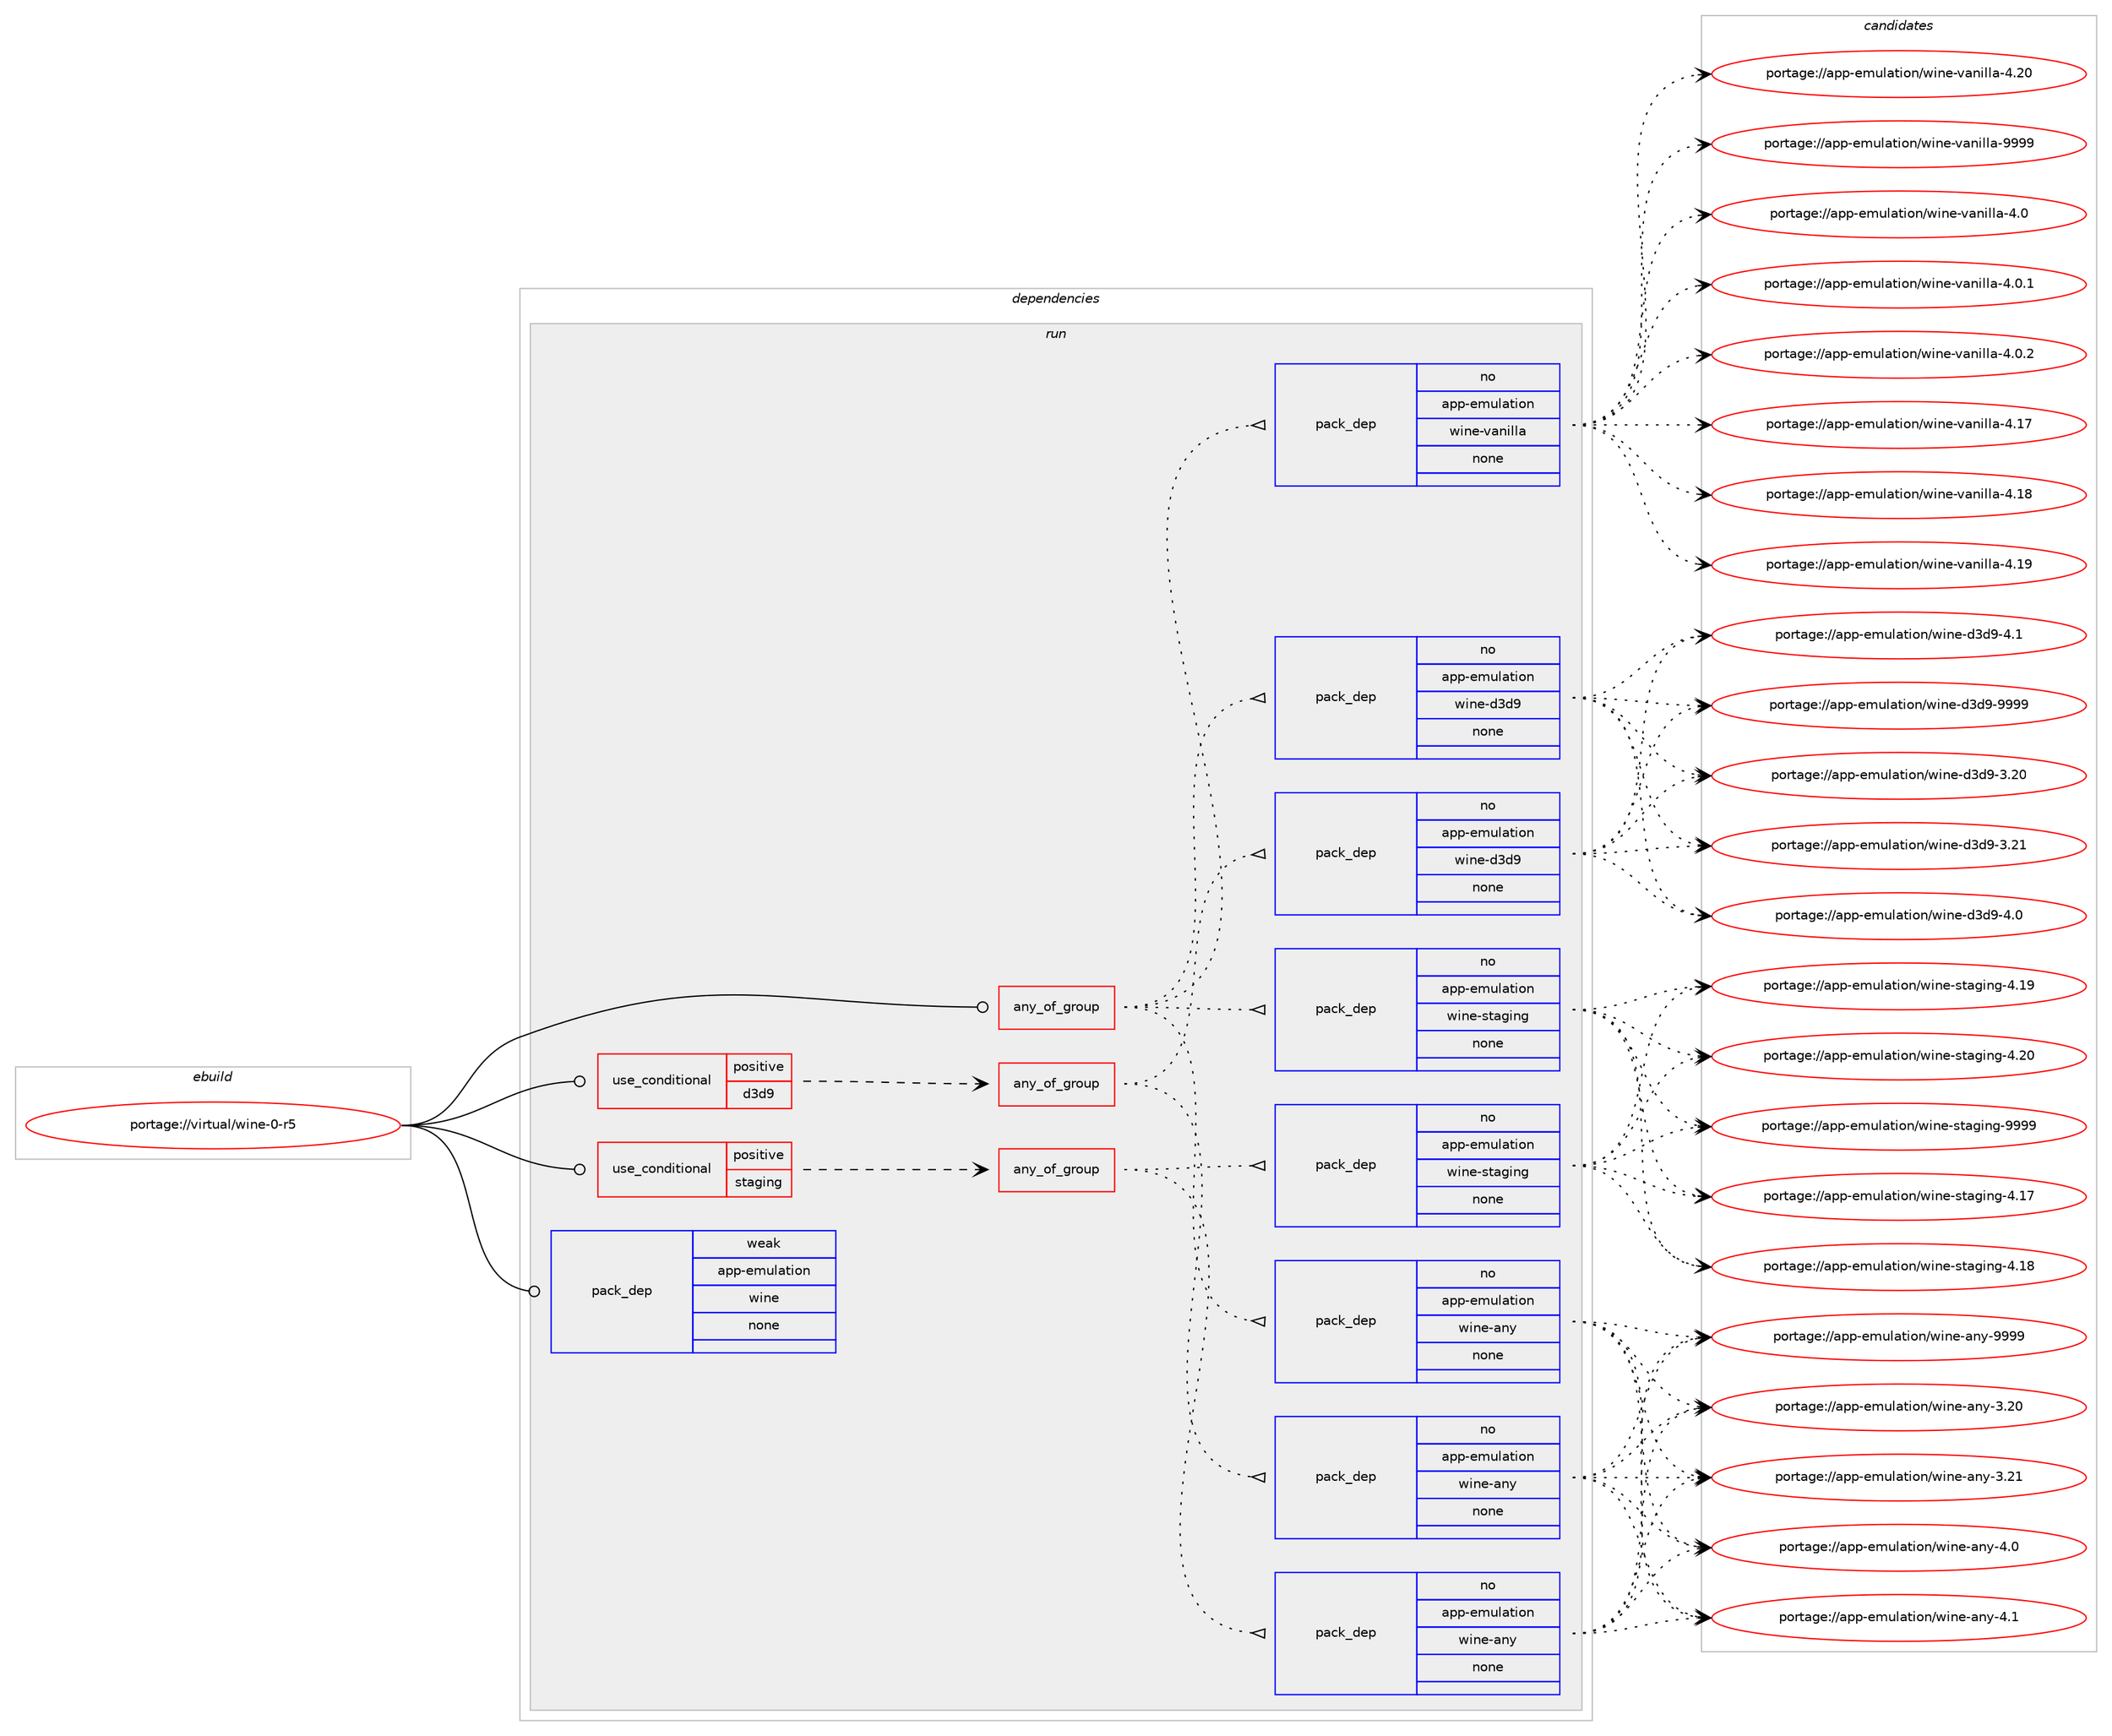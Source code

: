 digraph prolog {

# *************
# Graph options
# *************

newrank=true;
concentrate=true;
compound=true;
graph [rankdir=LR,fontname=Helvetica,fontsize=10,ranksep=1.5];#, ranksep=2.5, nodesep=0.2];
edge  [arrowhead=vee];
node  [fontname=Helvetica,fontsize=10];

# **********
# The ebuild
# **********

subgraph cluster_leftcol {
color=gray;
rank=same;
label=<<i>ebuild</i>>;
id [label="portage://virtual/wine-0-r5", color=red, width=4, href="../virtual/wine-0-r5.svg"];
}

# ****************
# The dependencies
# ****************

subgraph cluster_midcol {
color=gray;
label=<<i>dependencies</i>>;
subgraph cluster_compile {
fillcolor="#eeeeee";
style=filled;
label=<<i>compile</i>>;
}
subgraph cluster_compileandrun {
fillcolor="#eeeeee";
style=filled;
label=<<i>compile and run</i>>;
}
subgraph cluster_run {
fillcolor="#eeeeee";
style=filled;
label=<<i>run</i>>;
subgraph any7432 {
dependency436114 [label=<<TABLE BORDER="0" CELLBORDER="1" CELLSPACING="0" CELLPADDING="4"><TR><TD CELLPADDING="10">any_of_group</TD></TR></TABLE>>, shape=none, color=red];subgraph pack323296 {
dependency436115 [label=<<TABLE BORDER="0" CELLBORDER="1" CELLSPACING="0" CELLPADDING="4" WIDTH="220"><TR><TD ROWSPAN="6" CELLPADDING="30">pack_dep</TD></TR><TR><TD WIDTH="110">no</TD></TR><TR><TD>app-emulation</TD></TR><TR><TD>wine-vanilla</TD></TR><TR><TD>none</TD></TR><TR><TD></TD></TR></TABLE>>, shape=none, color=blue];
}
dependency436114:e -> dependency436115:w [weight=20,style="dotted",arrowhead="oinv"];
subgraph pack323297 {
dependency436116 [label=<<TABLE BORDER="0" CELLBORDER="1" CELLSPACING="0" CELLPADDING="4" WIDTH="220"><TR><TD ROWSPAN="6" CELLPADDING="30">pack_dep</TD></TR><TR><TD WIDTH="110">no</TD></TR><TR><TD>app-emulation</TD></TR><TR><TD>wine-staging</TD></TR><TR><TD>none</TD></TR><TR><TD></TD></TR></TABLE>>, shape=none, color=blue];
}
dependency436114:e -> dependency436116:w [weight=20,style="dotted",arrowhead="oinv"];
subgraph pack323298 {
dependency436117 [label=<<TABLE BORDER="0" CELLBORDER="1" CELLSPACING="0" CELLPADDING="4" WIDTH="220"><TR><TD ROWSPAN="6" CELLPADDING="30">pack_dep</TD></TR><TR><TD WIDTH="110">no</TD></TR><TR><TD>app-emulation</TD></TR><TR><TD>wine-d3d9</TD></TR><TR><TD>none</TD></TR><TR><TD></TD></TR></TABLE>>, shape=none, color=blue];
}
dependency436114:e -> dependency436117:w [weight=20,style="dotted",arrowhead="oinv"];
subgraph pack323299 {
dependency436118 [label=<<TABLE BORDER="0" CELLBORDER="1" CELLSPACING="0" CELLPADDING="4" WIDTH="220"><TR><TD ROWSPAN="6" CELLPADDING="30">pack_dep</TD></TR><TR><TD WIDTH="110">no</TD></TR><TR><TD>app-emulation</TD></TR><TR><TD>wine-any</TD></TR><TR><TD>none</TD></TR><TR><TD></TD></TR></TABLE>>, shape=none, color=blue];
}
dependency436114:e -> dependency436118:w [weight=20,style="dotted",arrowhead="oinv"];
}
id:e -> dependency436114:w [weight=20,style="solid",arrowhead="odot"];
subgraph cond105124 {
dependency436119 [label=<<TABLE BORDER="0" CELLBORDER="1" CELLSPACING="0" CELLPADDING="4"><TR><TD ROWSPAN="3" CELLPADDING="10">use_conditional</TD></TR><TR><TD>positive</TD></TR><TR><TD>d3d9</TD></TR></TABLE>>, shape=none, color=red];
subgraph any7433 {
dependency436120 [label=<<TABLE BORDER="0" CELLBORDER="1" CELLSPACING="0" CELLPADDING="4"><TR><TD CELLPADDING="10">any_of_group</TD></TR></TABLE>>, shape=none, color=red];subgraph pack323300 {
dependency436121 [label=<<TABLE BORDER="0" CELLBORDER="1" CELLSPACING="0" CELLPADDING="4" WIDTH="220"><TR><TD ROWSPAN="6" CELLPADDING="30">pack_dep</TD></TR><TR><TD WIDTH="110">no</TD></TR><TR><TD>app-emulation</TD></TR><TR><TD>wine-d3d9</TD></TR><TR><TD>none</TD></TR><TR><TD></TD></TR></TABLE>>, shape=none, color=blue];
}
dependency436120:e -> dependency436121:w [weight=20,style="dotted",arrowhead="oinv"];
subgraph pack323301 {
dependency436122 [label=<<TABLE BORDER="0" CELLBORDER="1" CELLSPACING="0" CELLPADDING="4" WIDTH="220"><TR><TD ROWSPAN="6" CELLPADDING="30">pack_dep</TD></TR><TR><TD WIDTH="110">no</TD></TR><TR><TD>app-emulation</TD></TR><TR><TD>wine-any</TD></TR><TR><TD>none</TD></TR><TR><TD></TD></TR></TABLE>>, shape=none, color=blue];
}
dependency436120:e -> dependency436122:w [weight=20,style="dotted",arrowhead="oinv"];
}
dependency436119:e -> dependency436120:w [weight=20,style="dashed",arrowhead="vee"];
}
id:e -> dependency436119:w [weight=20,style="solid",arrowhead="odot"];
subgraph cond105125 {
dependency436123 [label=<<TABLE BORDER="0" CELLBORDER="1" CELLSPACING="0" CELLPADDING="4"><TR><TD ROWSPAN="3" CELLPADDING="10">use_conditional</TD></TR><TR><TD>positive</TD></TR><TR><TD>staging</TD></TR></TABLE>>, shape=none, color=red];
subgraph any7434 {
dependency436124 [label=<<TABLE BORDER="0" CELLBORDER="1" CELLSPACING="0" CELLPADDING="4"><TR><TD CELLPADDING="10">any_of_group</TD></TR></TABLE>>, shape=none, color=red];subgraph pack323302 {
dependency436125 [label=<<TABLE BORDER="0" CELLBORDER="1" CELLSPACING="0" CELLPADDING="4" WIDTH="220"><TR><TD ROWSPAN="6" CELLPADDING="30">pack_dep</TD></TR><TR><TD WIDTH="110">no</TD></TR><TR><TD>app-emulation</TD></TR><TR><TD>wine-staging</TD></TR><TR><TD>none</TD></TR><TR><TD></TD></TR></TABLE>>, shape=none, color=blue];
}
dependency436124:e -> dependency436125:w [weight=20,style="dotted",arrowhead="oinv"];
subgraph pack323303 {
dependency436126 [label=<<TABLE BORDER="0" CELLBORDER="1" CELLSPACING="0" CELLPADDING="4" WIDTH="220"><TR><TD ROWSPAN="6" CELLPADDING="30">pack_dep</TD></TR><TR><TD WIDTH="110">no</TD></TR><TR><TD>app-emulation</TD></TR><TR><TD>wine-any</TD></TR><TR><TD>none</TD></TR><TR><TD></TD></TR></TABLE>>, shape=none, color=blue];
}
dependency436124:e -> dependency436126:w [weight=20,style="dotted",arrowhead="oinv"];
}
dependency436123:e -> dependency436124:w [weight=20,style="dashed",arrowhead="vee"];
}
id:e -> dependency436123:w [weight=20,style="solid",arrowhead="odot"];
subgraph pack323304 {
dependency436127 [label=<<TABLE BORDER="0" CELLBORDER="1" CELLSPACING="0" CELLPADDING="4" WIDTH="220"><TR><TD ROWSPAN="6" CELLPADDING="30">pack_dep</TD></TR><TR><TD WIDTH="110">weak</TD></TR><TR><TD>app-emulation</TD></TR><TR><TD>wine</TD></TR><TR><TD>none</TD></TR><TR><TD></TD></TR></TABLE>>, shape=none, color=blue];
}
id:e -> dependency436127:w [weight=20,style="solid",arrowhead="odot"];
}
}

# **************
# The candidates
# **************

subgraph cluster_choices {
rank=same;
color=gray;
label=<<i>candidates</i>>;

subgraph choice323296 {
color=black;
nodesep=1;
choiceportage9711211245101109117108971161051111104711910511010145118971101051081089745524648 [label="portage://app-emulation/wine-vanilla-4.0", color=red, width=4,href="../app-emulation/wine-vanilla-4.0.svg"];
choiceportage97112112451011091171089711610511111047119105110101451189711010510810897455246484649 [label="portage://app-emulation/wine-vanilla-4.0.1", color=red, width=4,href="../app-emulation/wine-vanilla-4.0.1.svg"];
choiceportage97112112451011091171089711610511111047119105110101451189711010510810897455246484650 [label="portage://app-emulation/wine-vanilla-4.0.2", color=red, width=4,href="../app-emulation/wine-vanilla-4.0.2.svg"];
choiceportage971121124510110911710897116105111110471191051101014511897110105108108974552464955 [label="portage://app-emulation/wine-vanilla-4.17", color=red, width=4,href="../app-emulation/wine-vanilla-4.17.svg"];
choiceportage971121124510110911710897116105111110471191051101014511897110105108108974552464956 [label="portage://app-emulation/wine-vanilla-4.18", color=red, width=4,href="../app-emulation/wine-vanilla-4.18.svg"];
choiceportage971121124510110911710897116105111110471191051101014511897110105108108974552464957 [label="portage://app-emulation/wine-vanilla-4.19", color=red, width=4,href="../app-emulation/wine-vanilla-4.19.svg"];
choiceportage971121124510110911710897116105111110471191051101014511897110105108108974552465048 [label="portage://app-emulation/wine-vanilla-4.20", color=red, width=4,href="../app-emulation/wine-vanilla-4.20.svg"];
choiceportage971121124510110911710897116105111110471191051101014511897110105108108974557575757 [label="portage://app-emulation/wine-vanilla-9999", color=red, width=4,href="../app-emulation/wine-vanilla-9999.svg"];
dependency436115:e -> choiceportage9711211245101109117108971161051111104711910511010145118971101051081089745524648:w [style=dotted,weight="100"];
dependency436115:e -> choiceportage97112112451011091171089711610511111047119105110101451189711010510810897455246484649:w [style=dotted,weight="100"];
dependency436115:e -> choiceportage97112112451011091171089711610511111047119105110101451189711010510810897455246484650:w [style=dotted,weight="100"];
dependency436115:e -> choiceportage971121124510110911710897116105111110471191051101014511897110105108108974552464955:w [style=dotted,weight="100"];
dependency436115:e -> choiceportage971121124510110911710897116105111110471191051101014511897110105108108974552464956:w [style=dotted,weight="100"];
dependency436115:e -> choiceportage971121124510110911710897116105111110471191051101014511897110105108108974552464957:w [style=dotted,weight="100"];
dependency436115:e -> choiceportage971121124510110911710897116105111110471191051101014511897110105108108974552465048:w [style=dotted,weight="100"];
dependency436115:e -> choiceportage971121124510110911710897116105111110471191051101014511897110105108108974557575757:w [style=dotted,weight="100"];
}
subgraph choice323297 {
color=black;
nodesep=1;
choiceportage9711211245101109117108971161051111104711910511010145115116971031051101034552464955 [label="portage://app-emulation/wine-staging-4.17", color=red, width=4,href="../app-emulation/wine-staging-4.17.svg"];
choiceportage9711211245101109117108971161051111104711910511010145115116971031051101034552464956 [label="portage://app-emulation/wine-staging-4.18", color=red, width=4,href="../app-emulation/wine-staging-4.18.svg"];
choiceportage9711211245101109117108971161051111104711910511010145115116971031051101034552464957 [label="portage://app-emulation/wine-staging-4.19", color=red, width=4,href="../app-emulation/wine-staging-4.19.svg"];
choiceportage9711211245101109117108971161051111104711910511010145115116971031051101034552465048 [label="portage://app-emulation/wine-staging-4.20", color=red, width=4,href="../app-emulation/wine-staging-4.20.svg"];
choiceportage9711211245101109117108971161051111104711910511010145115116971031051101034557575757 [label="portage://app-emulation/wine-staging-9999", color=red, width=4,href="../app-emulation/wine-staging-9999.svg"];
dependency436116:e -> choiceportage9711211245101109117108971161051111104711910511010145115116971031051101034552464955:w [style=dotted,weight="100"];
dependency436116:e -> choiceportage9711211245101109117108971161051111104711910511010145115116971031051101034552464956:w [style=dotted,weight="100"];
dependency436116:e -> choiceportage9711211245101109117108971161051111104711910511010145115116971031051101034552464957:w [style=dotted,weight="100"];
dependency436116:e -> choiceportage9711211245101109117108971161051111104711910511010145115116971031051101034552465048:w [style=dotted,weight="100"];
dependency436116:e -> choiceportage9711211245101109117108971161051111104711910511010145115116971031051101034557575757:w [style=dotted,weight="100"];
}
subgraph choice323298 {
color=black;
nodesep=1;
choiceportage971121124510110911710897116105111110471191051101014510051100574551465048 [label="portage://app-emulation/wine-d3d9-3.20", color=red, width=4,href="../app-emulation/wine-d3d9-3.20.svg"];
choiceportage971121124510110911710897116105111110471191051101014510051100574551465049 [label="portage://app-emulation/wine-d3d9-3.21", color=red, width=4,href="../app-emulation/wine-d3d9-3.21.svg"];
choiceportage9711211245101109117108971161051111104711910511010145100511005745524648 [label="portage://app-emulation/wine-d3d9-4.0", color=red, width=4,href="../app-emulation/wine-d3d9-4.0.svg"];
choiceportage9711211245101109117108971161051111104711910511010145100511005745524649 [label="portage://app-emulation/wine-d3d9-4.1", color=red, width=4,href="../app-emulation/wine-d3d9-4.1.svg"];
choiceportage971121124510110911710897116105111110471191051101014510051100574557575757 [label="portage://app-emulation/wine-d3d9-9999", color=red, width=4,href="../app-emulation/wine-d3d9-9999.svg"];
dependency436117:e -> choiceportage971121124510110911710897116105111110471191051101014510051100574551465048:w [style=dotted,weight="100"];
dependency436117:e -> choiceportage971121124510110911710897116105111110471191051101014510051100574551465049:w [style=dotted,weight="100"];
dependency436117:e -> choiceportage9711211245101109117108971161051111104711910511010145100511005745524648:w [style=dotted,weight="100"];
dependency436117:e -> choiceportage9711211245101109117108971161051111104711910511010145100511005745524649:w [style=dotted,weight="100"];
dependency436117:e -> choiceportage971121124510110911710897116105111110471191051101014510051100574557575757:w [style=dotted,weight="100"];
}
subgraph choice323299 {
color=black;
nodesep=1;
choiceportage9711211245101109117108971161051111104711910511010145971101214551465048 [label="portage://app-emulation/wine-any-3.20", color=red, width=4,href="../app-emulation/wine-any-3.20.svg"];
choiceportage9711211245101109117108971161051111104711910511010145971101214551465049 [label="portage://app-emulation/wine-any-3.21", color=red, width=4,href="../app-emulation/wine-any-3.21.svg"];
choiceportage97112112451011091171089711610511111047119105110101459711012145524648 [label="portage://app-emulation/wine-any-4.0", color=red, width=4,href="../app-emulation/wine-any-4.0.svg"];
choiceportage97112112451011091171089711610511111047119105110101459711012145524649 [label="portage://app-emulation/wine-any-4.1", color=red, width=4,href="../app-emulation/wine-any-4.1.svg"];
choiceportage9711211245101109117108971161051111104711910511010145971101214557575757 [label="portage://app-emulation/wine-any-9999", color=red, width=4,href="../app-emulation/wine-any-9999.svg"];
dependency436118:e -> choiceportage9711211245101109117108971161051111104711910511010145971101214551465048:w [style=dotted,weight="100"];
dependency436118:e -> choiceportage9711211245101109117108971161051111104711910511010145971101214551465049:w [style=dotted,weight="100"];
dependency436118:e -> choiceportage97112112451011091171089711610511111047119105110101459711012145524648:w [style=dotted,weight="100"];
dependency436118:e -> choiceportage97112112451011091171089711610511111047119105110101459711012145524649:w [style=dotted,weight="100"];
dependency436118:e -> choiceportage9711211245101109117108971161051111104711910511010145971101214557575757:w [style=dotted,weight="100"];
}
subgraph choice323300 {
color=black;
nodesep=1;
choiceportage971121124510110911710897116105111110471191051101014510051100574551465048 [label="portage://app-emulation/wine-d3d9-3.20", color=red, width=4,href="../app-emulation/wine-d3d9-3.20.svg"];
choiceportage971121124510110911710897116105111110471191051101014510051100574551465049 [label="portage://app-emulation/wine-d3d9-3.21", color=red, width=4,href="../app-emulation/wine-d3d9-3.21.svg"];
choiceportage9711211245101109117108971161051111104711910511010145100511005745524648 [label="portage://app-emulation/wine-d3d9-4.0", color=red, width=4,href="../app-emulation/wine-d3d9-4.0.svg"];
choiceportage9711211245101109117108971161051111104711910511010145100511005745524649 [label="portage://app-emulation/wine-d3d9-4.1", color=red, width=4,href="../app-emulation/wine-d3d9-4.1.svg"];
choiceportage971121124510110911710897116105111110471191051101014510051100574557575757 [label="portage://app-emulation/wine-d3d9-9999", color=red, width=4,href="../app-emulation/wine-d3d9-9999.svg"];
dependency436121:e -> choiceportage971121124510110911710897116105111110471191051101014510051100574551465048:w [style=dotted,weight="100"];
dependency436121:e -> choiceportage971121124510110911710897116105111110471191051101014510051100574551465049:w [style=dotted,weight="100"];
dependency436121:e -> choiceportage9711211245101109117108971161051111104711910511010145100511005745524648:w [style=dotted,weight="100"];
dependency436121:e -> choiceportage9711211245101109117108971161051111104711910511010145100511005745524649:w [style=dotted,weight="100"];
dependency436121:e -> choiceportage971121124510110911710897116105111110471191051101014510051100574557575757:w [style=dotted,weight="100"];
}
subgraph choice323301 {
color=black;
nodesep=1;
choiceportage9711211245101109117108971161051111104711910511010145971101214551465048 [label="portage://app-emulation/wine-any-3.20", color=red, width=4,href="../app-emulation/wine-any-3.20.svg"];
choiceportage9711211245101109117108971161051111104711910511010145971101214551465049 [label="portage://app-emulation/wine-any-3.21", color=red, width=4,href="../app-emulation/wine-any-3.21.svg"];
choiceportage97112112451011091171089711610511111047119105110101459711012145524648 [label="portage://app-emulation/wine-any-4.0", color=red, width=4,href="../app-emulation/wine-any-4.0.svg"];
choiceportage97112112451011091171089711610511111047119105110101459711012145524649 [label="portage://app-emulation/wine-any-4.1", color=red, width=4,href="../app-emulation/wine-any-4.1.svg"];
choiceportage9711211245101109117108971161051111104711910511010145971101214557575757 [label="portage://app-emulation/wine-any-9999", color=red, width=4,href="../app-emulation/wine-any-9999.svg"];
dependency436122:e -> choiceportage9711211245101109117108971161051111104711910511010145971101214551465048:w [style=dotted,weight="100"];
dependency436122:e -> choiceportage9711211245101109117108971161051111104711910511010145971101214551465049:w [style=dotted,weight="100"];
dependency436122:e -> choiceportage97112112451011091171089711610511111047119105110101459711012145524648:w [style=dotted,weight="100"];
dependency436122:e -> choiceportage97112112451011091171089711610511111047119105110101459711012145524649:w [style=dotted,weight="100"];
dependency436122:e -> choiceportage9711211245101109117108971161051111104711910511010145971101214557575757:w [style=dotted,weight="100"];
}
subgraph choice323302 {
color=black;
nodesep=1;
choiceportage9711211245101109117108971161051111104711910511010145115116971031051101034552464955 [label="portage://app-emulation/wine-staging-4.17", color=red, width=4,href="../app-emulation/wine-staging-4.17.svg"];
choiceportage9711211245101109117108971161051111104711910511010145115116971031051101034552464956 [label="portage://app-emulation/wine-staging-4.18", color=red, width=4,href="../app-emulation/wine-staging-4.18.svg"];
choiceportage9711211245101109117108971161051111104711910511010145115116971031051101034552464957 [label="portage://app-emulation/wine-staging-4.19", color=red, width=4,href="../app-emulation/wine-staging-4.19.svg"];
choiceportage9711211245101109117108971161051111104711910511010145115116971031051101034552465048 [label="portage://app-emulation/wine-staging-4.20", color=red, width=4,href="../app-emulation/wine-staging-4.20.svg"];
choiceportage9711211245101109117108971161051111104711910511010145115116971031051101034557575757 [label="portage://app-emulation/wine-staging-9999", color=red, width=4,href="../app-emulation/wine-staging-9999.svg"];
dependency436125:e -> choiceportage9711211245101109117108971161051111104711910511010145115116971031051101034552464955:w [style=dotted,weight="100"];
dependency436125:e -> choiceportage9711211245101109117108971161051111104711910511010145115116971031051101034552464956:w [style=dotted,weight="100"];
dependency436125:e -> choiceportage9711211245101109117108971161051111104711910511010145115116971031051101034552464957:w [style=dotted,weight="100"];
dependency436125:e -> choiceportage9711211245101109117108971161051111104711910511010145115116971031051101034552465048:w [style=dotted,weight="100"];
dependency436125:e -> choiceportage9711211245101109117108971161051111104711910511010145115116971031051101034557575757:w [style=dotted,weight="100"];
}
subgraph choice323303 {
color=black;
nodesep=1;
choiceportage9711211245101109117108971161051111104711910511010145971101214551465048 [label="portage://app-emulation/wine-any-3.20", color=red, width=4,href="../app-emulation/wine-any-3.20.svg"];
choiceportage9711211245101109117108971161051111104711910511010145971101214551465049 [label="portage://app-emulation/wine-any-3.21", color=red, width=4,href="../app-emulation/wine-any-3.21.svg"];
choiceportage97112112451011091171089711610511111047119105110101459711012145524648 [label="portage://app-emulation/wine-any-4.0", color=red, width=4,href="../app-emulation/wine-any-4.0.svg"];
choiceportage97112112451011091171089711610511111047119105110101459711012145524649 [label="portage://app-emulation/wine-any-4.1", color=red, width=4,href="../app-emulation/wine-any-4.1.svg"];
choiceportage9711211245101109117108971161051111104711910511010145971101214557575757 [label="portage://app-emulation/wine-any-9999", color=red, width=4,href="../app-emulation/wine-any-9999.svg"];
dependency436126:e -> choiceportage9711211245101109117108971161051111104711910511010145971101214551465048:w [style=dotted,weight="100"];
dependency436126:e -> choiceportage9711211245101109117108971161051111104711910511010145971101214551465049:w [style=dotted,weight="100"];
dependency436126:e -> choiceportage97112112451011091171089711610511111047119105110101459711012145524648:w [style=dotted,weight="100"];
dependency436126:e -> choiceportage97112112451011091171089711610511111047119105110101459711012145524649:w [style=dotted,weight="100"];
dependency436126:e -> choiceportage9711211245101109117108971161051111104711910511010145971101214557575757:w [style=dotted,weight="100"];
}
subgraph choice323304 {
color=black;
nodesep=1;
}
}

}
